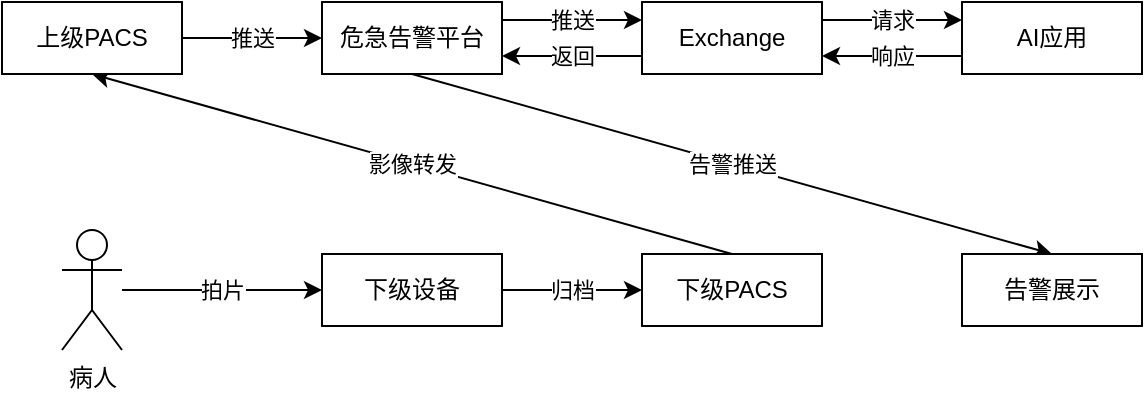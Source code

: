 <mxfile version="19.0.3" type="device"><diagram id="deNiG6EIzuckWeuDhd39" name="Page-1"><mxGraphModel dx="1422" dy="985" grid="1" gridSize="10" guides="1" tooltips="1" connect="1" arrows="1" fold="1" page="1" pageScale="1" pageWidth="1169" pageHeight="827" math="0" shadow="0"><root><mxCell id="0"/><mxCell id="1" parent="0"/><mxCell id="BIEyZOb0hfxCWDBFBe6V-9" value="归档" style="edgeStyle=orthogonalEdgeStyle;rounded=0;orthogonalLoop=1;jettySize=auto;html=1;entryX=0;entryY=0.5;entryDx=0;entryDy=0;" parent="1" source="BIEyZOb0hfxCWDBFBe6V-2" target="BIEyZOb0hfxCWDBFBe6V-3" edge="1"><mxGeometry relative="1" as="geometry"/></mxCell><mxCell id="BIEyZOb0hfxCWDBFBe6V-2" value="下级设备" style="rounded=0;whiteSpace=wrap;html=1;" parent="1" vertex="1"><mxGeometry x="280" y="396" width="90" height="36" as="geometry"/></mxCell><mxCell id="BIEyZOb0hfxCWDBFBe6V-11" value="影像转发" style="rounded=0;orthogonalLoop=1;jettySize=auto;html=1;entryX=0.5;entryY=1;entryDx=0;entryDy=0;exitX=0.5;exitY=0;exitDx=0;exitDy=0;" parent="1" source="BIEyZOb0hfxCWDBFBe6V-3" target="BIEyZOb0hfxCWDBFBe6V-4" edge="1"><mxGeometry relative="1" as="geometry"/></mxCell><mxCell id="BIEyZOb0hfxCWDBFBe6V-3" value="下级PACS" style="rounded=0;whiteSpace=wrap;html=1;" parent="1" vertex="1"><mxGeometry x="440" y="396" width="90" height="36" as="geometry"/></mxCell><mxCell id="BIEyZOb0hfxCWDBFBe6V-12" value="推送" style="edgeStyle=orthogonalEdgeStyle;rounded=0;orthogonalLoop=1;jettySize=auto;html=1;exitX=1;exitY=0.5;exitDx=0;exitDy=0;entryX=0;entryY=0.5;entryDx=0;entryDy=0;" parent="1" source="BIEyZOb0hfxCWDBFBe6V-4" target="BIEyZOb0hfxCWDBFBe6V-6" edge="1"><mxGeometry relative="1" as="geometry"/></mxCell><mxCell id="BIEyZOb0hfxCWDBFBe6V-4" value="上级PACS" style="rounded=0;whiteSpace=wrap;html=1;" parent="1" vertex="1"><mxGeometry x="120" y="270" width="90" height="36" as="geometry"/></mxCell><mxCell id="BIEyZOb0hfxCWDBFBe6V-14" value="推送" style="edgeStyle=orthogonalEdgeStyle;rounded=0;orthogonalLoop=1;jettySize=auto;html=1;exitX=1;exitY=0.25;exitDx=0;exitDy=0;entryX=0;entryY=0.25;entryDx=0;entryDy=0;" parent="1" source="BIEyZOb0hfxCWDBFBe6V-6" target="BIEyZOb0hfxCWDBFBe6V-7" edge="1"><mxGeometry relative="1" as="geometry"/></mxCell><mxCell id="urGgVhlTuEuUh3hDo6uE-5" value="告警推送" style="rounded=0;orthogonalLoop=1;jettySize=auto;html=1;exitX=0.5;exitY=1;exitDx=0;exitDy=0;entryX=0.5;entryY=0;entryDx=0;entryDy=0;" edge="1" parent="1" source="BIEyZOb0hfxCWDBFBe6V-6" target="BIEyZOb0hfxCWDBFBe6V-8"><mxGeometry relative="1" as="geometry"/></mxCell><mxCell id="BIEyZOb0hfxCWDBFBe6V-6" value="危急告警平台" style="rounded=0;whiteSpace=wrap;html=1;" parent="1" vertex="1"><mxGeometry x="280" y="270" width="90" height="36" as="geometry"/></mxCell><mxCell id="BIEyZOb0hfxCWDBFBe6V-15" value="返回" style="edgeStyle=orthogonalEdgeStyle;rounded=0;orthogonalLoop=1;jettySize=auto;html=1;exitX=0;exitY=0.75;exitDx=0;exitDy=0;entryX=1;entryY=0.75;entryDx=0;entryDy=0;" parent="1" source="BIEyZOb0hfxCWDBFBe6V-7" target="BIEyZOb0hfxCWDBFBe6V-6" edge="1"><mxGeometry relative="1" as="geometry"/></mxCell><mxCell id="urGgVhlTuEuUh3hDo6uE-3" value="请求" style="edgeStyle=orthogonalEdgeStyle;rounded=0;orthogonalLoop=1;jettySize=auto;html=1;exitX=1;exitY=0.25;exitDx=0;exitDy=0;entryX=0;entryY=0.25;entryDx=0;entryDy=0;" edge="1" parent="1" source="BIEyZOb0hfxCWDBFBe6V-7" target="urGgVhlTuEuUh3hDo6uE-2"><mxGeometry relative="1" as="geometry"/></mxCell><mxCell id="BIEyZOb0hfxCWDBFBe6V-7" value="Exchange" style="rounded=0;whiteSpace=wrap;html=1;" parent="1" vertex="1"><mxGeometry x="440" y="270" width="90" height="36" as="geometry"/></mxCell><mxCell id="BIEyZOb0hfxCWDBFBe6V-8" value="告警展示" style="rounded=0;whiteSpace=wrap;html=1;" parent="1" vertex="1"><mxGeometry x="600" y="396" width="90" height="36" as="geometry"/></mxCell><mxCell id="BIEyZOb0hfxCWDBFBe6V-17" value="拍片" style="edgeStyle=orthogonalEdgeStyle;rounded=0;orthogonalLoop=1;jettySize=auto;html=1;entryX=0;entryY=0.5;entryDx=0;entryDy=0;" parent="1" source="BIEyZOb0hfxCWDBFBe6V-16" target="BIEyZOb0hfxCWDBFBe6V-2" edge="1"><mxGeometry relative="1" as="geometry"/></mxCell><mxCell id="BIEyZOb0hfxCWDBFBe6V-16" value="病人" style="shape=umlActor;verticalLabelPosition=bottom;verticalAlign=top;html=1;outlineConnect=0;" parent="1" vertex="1"><mxGeometry x="150" y="384" width="30" height="60" as="geometry"/></mxCell><mxCell id="urGgVhlTuEuUh3hDo6uE-4" value="响应" style="edgeStyle=orthogonalEdgeStyle;rounded=0;orthogonalLoop=1;jettySize=auto;html=1;exitX=0;exitY=0.75;exitDx=0;exitDy=0;entryX=1;entryY=0.75;entryDx=0;entryDy=0;" edge="1" parent="1" source="urGgVhlTuEuUh3hDo6uE-2" target="BIEyZOb0hfxCWDBFBe6V-7"><mxGeometry relative="1" as="geometry"/></mxCell><mxCell id="urGgVhlTuEuUh3hDo6uE-2" value="AI应用" style="rounded=0;whiteSpace=wrap;html=1;" vertex="1" parent="1"><mxGeometry x="600" y="270" width="90" height="36" as="geometry"/></mxCell></root></mxGraphModel></diagram></mxfile>